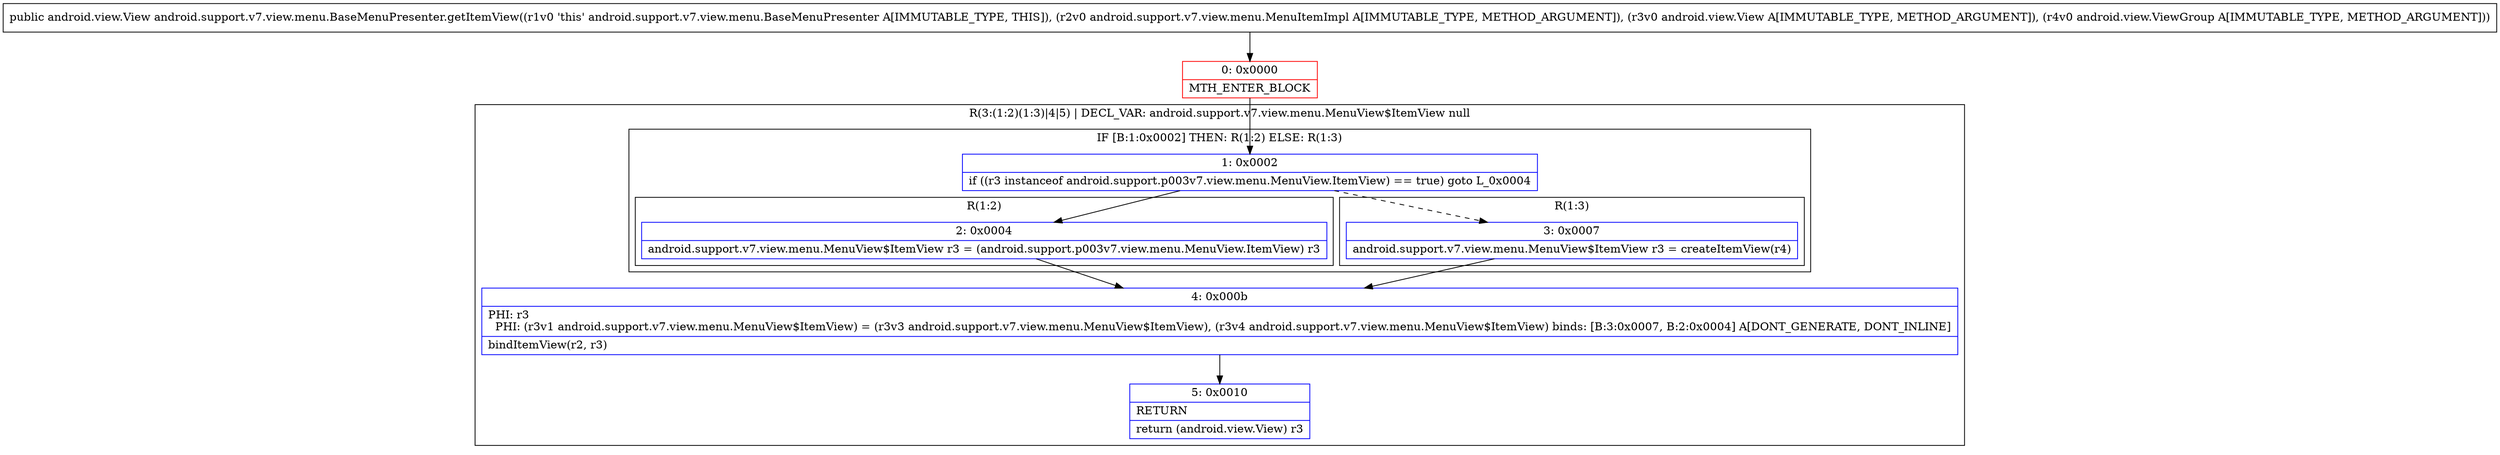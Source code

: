 digraph "CFG forandroid.support.v7.view.menu.BaseMenuPresenter.getItemView(Landroid\/support\/v7\/view\/menu\/MenuItemImpl;Landroid\/view\/View;Landroid\/view\/ViewGroup;)Landroid\/view\/View;" {
subgraph cluster_Region_1113148307 {
label = "R(3:(1:2)(1:3)|4|5) | DECL_VAR: android.support.v7.view.menu.MenuView$ItemView null\l";
node [shape=record,color=blue];
subgraph cluster_IfRegion_1392395761 {
label = "IF [B:1:0x0002] THEN: R(1:2) ELSE: R(1:3)";
node [shape=record,color=blue];
Node_1 [shape=record,label="{1\:\ 0x0002|if ((r3 instanceof android.support.p003v7.view.menu.MenuView.ItemView) == true) goto L_0x0004\l}"];
subgraph cluster_Region_492722383 {
label = "R(1:2)";
node [shape=record,color=blue];
Node_2 [shape=record,label="{2\:\ 0x0004|android.support.v7.view.menu.MenuView$ItemView r3 = (android.support.p003v7.view.menu.MenuView.ItemView) r3\l}"];
}
subgraph cluster_Region_934946851 {
label = "R(1:3)";
node [shape=record,color=blue];
Node_3 [shape=record,label="{3\:\ 0x0007|android.support.v7.view.menu.MenuView$ItemView r3 = createItemView(r4)\l}"];
}
}
Node_4 [shape=record,label="{4\:\ 0x000b|PHI: r3 \l  PHI: (r3v1 android.support.v7.view.menu.MenuView$ItemView) = (r3v3 android.support.v7.view.menu.MenuView$ItemView), (r3v4 android.support.v7.view.menu.MenuView$ItemView) binds: [B:3:0x0007, B:2:0x0004] A[DONT_GENERATE, DONT_INLINE]\l|bindItemView(r2, r3)\l}"];
Node_5 [shape=record,label="{5\:\ 0x0010|RETURN\l|return (android.view.View) r3\l}"];
}
Node_0 [shape=record,color=red,label="{0\:\ 0x0000|MTH_ENTER_BLOCK\l}"];
MethodNode[shape=record,label="{public android.view.View android.support.v7.view.menu.BaseMenuPresenter.getItemView((r1v0 'this' android.support.v7.view.menu.BaseMenuPresenter A[IMMUTABLE_TYPE, THIS]), (r2v0 android.support.v7.view.menu.MenuItemImpl A[IMMUTABLE_TYPE, METHOD_ARGUMENT]), (r3v0 android.view.View A[IMMUTABLE_TYPE, METHOD_ARGUMENT]), (r4v0 android.view.ViewGroup A[IMMUTABLE_TYPE, METHOD_ARGUMENT])) }"];
MethodNode -> Node_0;
Node_1 -> Node_2;
Node_1 -> Node_3[style=dashed];
Node_2 -> Node_4;
Node_3 -> Node_4;
Node_4 -> Node_5;
Node_0 -> Node_1;
}

